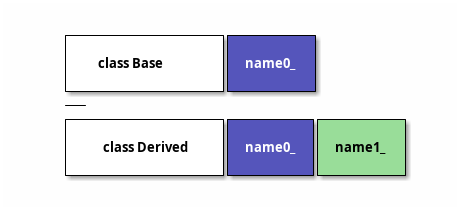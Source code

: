 @startditaa

    +---------------+--------+
    |               | cBLU   |
    | class Base    | name0_ |
    |               |        |
    +---------------+--------+   

    ---

    +---------------+--------+--------+
    |               | cBLU   | cGRE   |
    | class Derived | name0_ | name1_ |
    |               |        |        |
    +---------------+--------+--------+   
 
@endditaa
